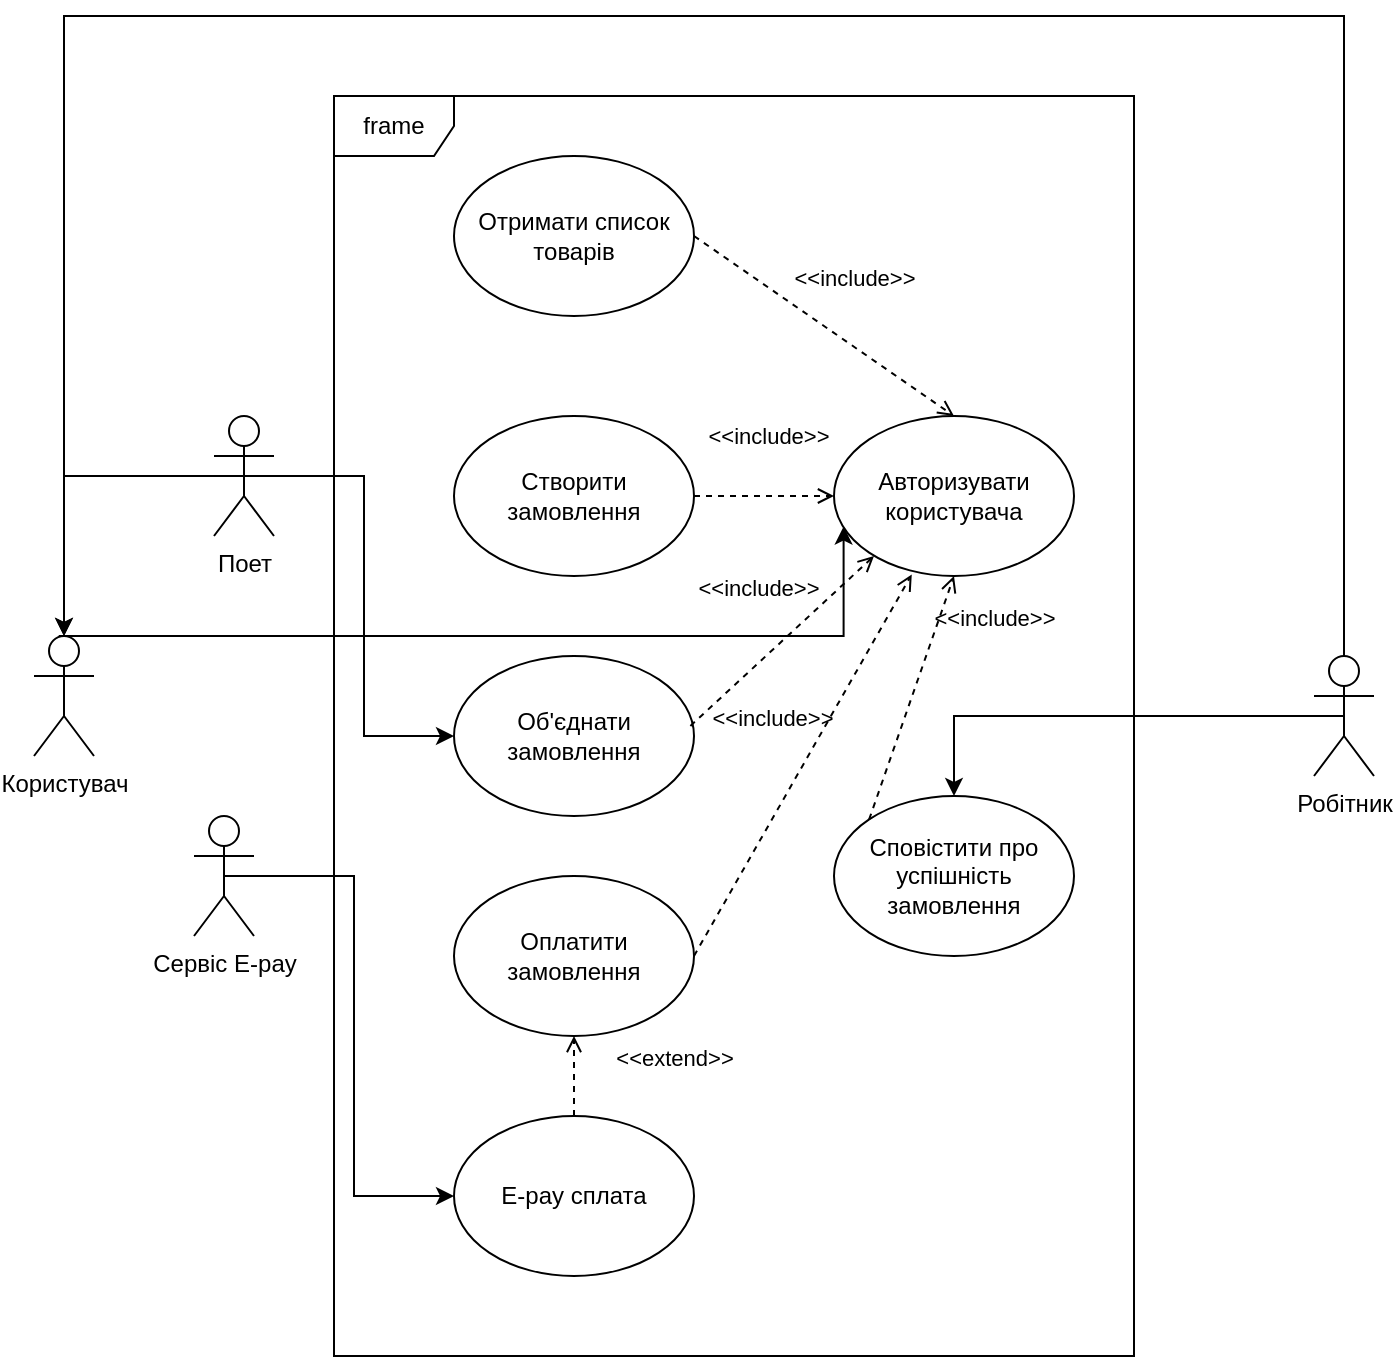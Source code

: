 <mxfile version="22.1.11" type="device">
  <diagram id="FAaVv330t_leghSY05Uy" name="Страница — 1">
    <mxGraphModel dx="3225" dy="1393" grid="1" gridSize="10" guides="1" tooltips="1" connect="1" arrows="1" fold="1" page="1" pageScale="1" pageWidth="827" pageHeight="1169" math="0" shadow="0">
      <root>
        <mxCell id="0" />
        <mxCell id="1" parent="0" />
        <mxCell id="2OcuWYiTyYVXsL0miK5u-1" value="Користувач" style="shape=umlActor;verticalLabelPosition=bottom;verticalAlign=top;html=1;outlineConnect=0;" vertex="1" parent="1">
          <mxGeometry x="79" y="580" width="30" height="60" as="geometry" />
        </mxCell>
        <mxCell id="2OcuWYiTyYVXsL0miK5u-19" style="edgeStyle=orthogonalEdgeStyle;rounded=0;orthogonalLoop=1;jettySize=auto;html=1;exitX=0.5;exitY=0.5;exitDx=0;exitDy=0;exitPerimeter=0;" edge="1" parent="1" source="2OcuWYiTyYVXsL0miK5u-2" target="2OcuWYiTyYVXsL0miK5u-1">
          <mxGeometry relative="1" as="geometry" />
        </mxCell>
        <mxCell id="2OcuWYiTyYVXsL0miK5u-20" style="edgeStyle=orthogonalEdgeStyle;rounded=0;orthogonalLoop=1;jettySize=auto;html=1;exitX=0.5;exitY=0.5;exitDx=0;exitDy=0;exitPerimeter=0;entryX=0;entryY=0.5;entryDx=0;entryDy=0;" edge="1" parent="1" source="2OcuWYiTyYVXsL0miK5u-2" target="2OcuWYiTyYVXsL0miK5u-12">
          <mxGeometry relative="1" as="geometry" />
        </mxCell>
        <mxCell id="2OcuWYiTyYVXsL0miK5u-2" value="Поет" style="shape=umlActor;verticalLabelPosition=bottom;verticalAlign=top;html=1;outlineConnect=0;" vertex="1" parent="1">
          <mxGeometry x="169" y="470" width="30" height="60" as="geometry" />
        </mxCell>
        <mxCell id="2OcuWYiTyYVXsL0miK5u-17" style="edgeStyle=orthogonalEdgeStyle;rounded=0;orthogonalLoop=1;jettySize=auto;html=1;exitX=0.5;exitY=0.5;exitDx=0;exitDy=0;exitPerimeter=0;" edge="1" parent="1" source="2OcuWYiTyYVXsL0miK5u-3" target="2OcuWYiTyYVXsL0miK5u-11">
          <mxGeometry relative="1" as="geometry" />
        </mxCell>
        <mxCell id="2OcuWYiTyYVXsL0miK5u-3" value="Робітник" style="shape=umlActor;verticalLabelPosition=bottom;verticalAlign=top;html=1;outlineConnect=0;" vertex="1" parent="1">
          <mxGeometry x="719" y="590" width="30" height="60" as="geometry" />
        </mxCell>
        <mxCell id="2OcuWYiTyYVXsL0miK5u-21" style="edgeStyle=orthogonalEdgeStyle;rounded=0;orthogonalLoop=1;jettySize=auto;html=1;exitX=0.5;exitY=0.5;exitDx=0;exitDy=0;exitPerimeter=0;entryX=0;entryY=0.5;entryDx=0;entryDy=0;" edge="1" parent="1" source="2OcuWYiTyYVXsL0miK5u-4" target="2OcuWYiTyYVXsL0miK5u-14">
          <mxGeometry relative="1" as="geometry" />
        </mxCell>
        <mxCell id="2OcuWYiTyYVXsL0miK5u-4" value="Сервіс E-pay" style="shape=umlActor;verticalLabelPosition=bottom;verticalAlign=top;html=1;outlineConnect=0;" vertex="1" parent="1">
          <mxGeometry x="159" y="670" width="30" height="60" as="geometry" />
        </mxCell>
        <mxCell id="2OcuWYiTyYVXsL0miK5u-6" value="frame" style="shape=umlFrame;whiteSpace=wrap;html=1;pointerEvents=0;" vertex="1" parent="1">
          <mxGeometry x="229" y="310" width="400" height="630" as="geometry" />
        </mxCell>
        <mxCell id="2OcuWYiTyYVXsL0miK5u-8" value="Отримати список товарів" style="ellipse;whiteSpace=wrap;html=1;" vertex="1" parent="1">
          <mxGeometry x="289" y="340" width="120" height="80" as="geometry" />
        </mxCell>
        <mxCell id="2OcuWYiTyYVXsL0miK5u-9" value="Створити замовлення" style="ellipse;whiteSpace=wrap;html=1;" vertex="1" parent="1">
          <mxGeometry x="289" y="470" width="120" height="80" as="geometry" />
        </mxCell>
        <mxCell id="2OcuWYiTyYVXsL0miK5u-10" value="Авторизувати користувача" style="ellipse;whiteSpace=wrap;html=1;" vertex="1" parent="1">
          <mxGeometry x="479" y="470" width="120" height="80" as="geometry" />
        </mxCell>
        <mxCell id="2OcuWYiTyYVXsL0miK5u-11" value="Сповістити про успішність замовлення" style="ellipse;whiteSpace=wrap;html=1;" vertex="1" parent="1">
          <mxGeometry x="479" y="660" width="120" height="80" as="geometry" />
        </mxCell>
        <mxCell id="2OcuWYiTyYVXsL0miK5u-12" value="Об&#39;єднати замовлення" style="ellipse;whiteSpace=wrap;html=1;" vertex="1" parent="1">
          <mxGeometry x="289" y="590" width="120" height="80" as="geometry" />
        </mxCell>
        <mxCell id="2OcuWYiTyYVXsL0miK5u-13" value="Оплатити замовлення" style="ellipse;whiteSpace=wrap;html=1;" vertex="1" parent="1">
          <mxGeometry x="289" y="700" width="120" height="80" as="geometry" />
        </mxCell>
        <mxCell id="2OcuWYiTyYVXsL0miK5u-14" value="E-pay сплата" style="ellipse;whiteSpace=wrap;html=1;" vertex="1" parent="1">
          <mxGeometry x="289" y="820" width="120" height="80" as="geometry" />
        </mxCell>
        <mxCell id="2OcuWYiTyYVXsL0miK5u-18" style="edgeStyle=orthogonalEdgeStyle;rounded=0;orthogonalLoop=1;jettySize=auto;html=1;exitX=0.5;exitY=0;exitDx=0;exitDy=0;exitPerimeter=0;entryX=0.5;entryY=0;entryDx=0;entryDy=0;entryPerimeter=0;" edge="1" parent="1" source="2OcuWYiTyYVXsL0miK5u-3" target="2OcuWYiTyYVXsL0miK5u-1">
          <mxGeometry relative="1" as="geometry">
            <Array as="points">
              <mxPoint x="734" y="270" />
              <mxPoint x="94" y="270" />
            </Array>
          </mxGeometry>
        </mxCell>
        <mxCell id="2OcuWYiTyYVXsL0miK5u-24" value="&amp;lt;&amp;lt;extend&amp;gt;&amp;gt;" style="html=1;verticalAlign=bottom;labelBackgroundColor=none;endArrow=open;endFill=0;dashed=1;rounded=0;exitX=0.5;exitY=0;exitDx=0;exitDy=0;entryX=0.5;entryY=1;entryDx=0;entryDy=0;" edge="1" parent="1" source="2OcuWYiTyYVXsL0miK5u-14" target="2OcuWYiTyYVXsL0miK5u-13">
          <mxGeometry y="-50" width="160" relative="1" as="geometry">
            <mxPoint x="349" y="770" as="sourcePoint" />
            <mxPoint x="509" y="770" as="targetPoint" />
            <mxPoint as="offset" />
          </mxGeometry>
        </mxCell>
        <mxCell id="2OcuWYiTyYVXsL0miK5u-25" value="&amp;lt;&amp;lt;include&amp;gt;&amp;gt;" style="html=1;verticalAlign=bottom;labelBackgroundColor=none;endArrow=open;endFill=0;dashed=1;rounded=0;exitX=1;exitY=0.5;exitDx=0;exitDy=0;entryX=0.5;entryY=0;entryDx=0;entryDy=0;" edge="1" parent="1" source="2OcuWYiTyYVXsL0miK5u-8" target="2OcuWYiTyYVXsL0miK5u-10">
          <mxGeometry x="0.048" y="21" width="160" relative="1" as="geometry">
            <mxPoint x="339" y="630" as="sourcePoint" />
            <mxPoint x="499" y="630" as="targetPoint" />
            <mxPoint as="offset" />
          </mxGeometry>
        </mxCell>
        <mxCell id="2OcuWYiTyYVXsL0miK5u-26" value="&amp;lt;&amp;lt;include&amp;gt;&amp;gt;" style="html=1;verticalAlign=bottom;labelBackgroundColor=none;endArrow=open;endFill=0;dashed=1;rounded=0;exitX=1;exitY=0.5;exitDx=0;exitDy=0;entryX=0;entryY=0.5;entryDx=0;entryDy=0;" edge="1" parent="1" source="2OcuWYiTyYVXsL0miK5u-9" target="2OcuWYiTyYVXsL0miK5u-10">
          <mxGeometry x="0.048" y="21" width="160" relative="1" as="geometry">
            <mxPoint x="419" y="390" as="sourcePoint" />
            <mxPoint x="549" y="480" as="targetPoint" />
            <mxPoint as="offset" />
          </mxGeometry>
        </mxCell>
        <mxCell id="2OcuWYiTyYVXsL0miK5u-27" value="&amp;lt;&amp;lt;include&amp;gt;&amp;gt;" style="html=1;verticalAlign=bottom;labelBackgroundColor=none;endArrow=open;endFill=0;dashed=1;rounded=0;exitX=0.985;exitY=0.437;exitDx=0;exitDy=0;exitPerimeter=0;" edge="1" parent="1" source="2OcuWYiTyYVXsL0miK5u-12">
          <mxGeometry x="0.048" y="21" width="160" relative="1" as="geometry">
            <mxPoint x="429" y="400" as="sourcePoint" />
            <mxPoint x="499" y="540" as="targetPoint" />
            <mxPoint as="offset" />
          </mxGeometry>
        </mxCell>
        <mxCell id="2OcuWYiTyYVXsL0miK5u-28" value="&amp;lt;&amp;lt;include&amp;gt;&amp;gt;" style="html=1;verticalAlign=bottom;labelBackgroundColor=none;endArrow=open;endFill=0;dashed=1;rounded=0;exitX=1;exitY=0.5;exitDx=0;exitDy=0;entryX=0.324;entryY=0.99;entryDx=0;entryDy=0;entryPerimeter=0;" edge="1" parent="1" source="2OcuWYiTyYVXsL0miK5u-13" target="2OcuWYiTyYVXsL0miK5u-10">
          <mxGeometry x="0.048" y="21" width="160" relative="1" as="geometry">
            <mxPoint x="439" y="410" as="sourcePoint" />
            <mxPoint x="569" y="500" as="targetPoint" />
            <mxPoint as="offset" />
          </mxGeometry>
        </mxCell>
        <mxCell id="2OcuWYiTyYVXsL0miK5u-29" value="&amp;lt;&amp;lt;include&amp;gt;&amp;gt;" style="html=1;verticalAlign=bottom;labelBackgroundColor=none;endArrow=open;endFill=0;dashed=1;rounded=0;exitX=0;exitY=0;exitDx=0;exitDy=0;entryX=0.5;entryY=1;entryDx=0;entryDy=0;" edge="1" parent="1" source="2OcuWYiTyYVXsL0miK5u-11" target="2OcuWYiTyYVXsL0miK5u-10">
          <mxGeometry x="0.663" y="-29" width="160" relative="1" as="geometry">
            <mxPoint x="449" y="420" as="sourcePoint" />
            <mxPoint x="579" y="510" as="targetPoint" />
            <mxPoint as="offset" />
          </mxGeometry>
        </mxCell>
        <mxCell id="2OcuWYiTyYVXsL0miK5u-30" style="edgeStyle=orthogonalEdgeStyle;rounded=0;orthogonalLoop=1;jettySize=auto;html=1;exitX=0.5;exitY=0.5;exitDx=0;exitDy=0;exitPerimeter=0;entryX=0.04;entryY=0.691;entryDx=0;entryDy=0;entryPerimeter=0;" edge="1" parent="1" target="2OcuWYiTyYVXsL0miK5u-10">
          <mxGeometry relative="1" as="geometry">
            <mxPoint x="91.36" y="579.97" as="sourcePoint" />
            <mxPoint x="479.0" y="494.05" as="targetPoint" />
            <Array as="points">
              <mxPoint x="484" y="580" />
            </Array>
          </mxGeometry>
        </mxCell>
      </root>
    </mxGraphModel>
  </diagram>
</mxfile>

